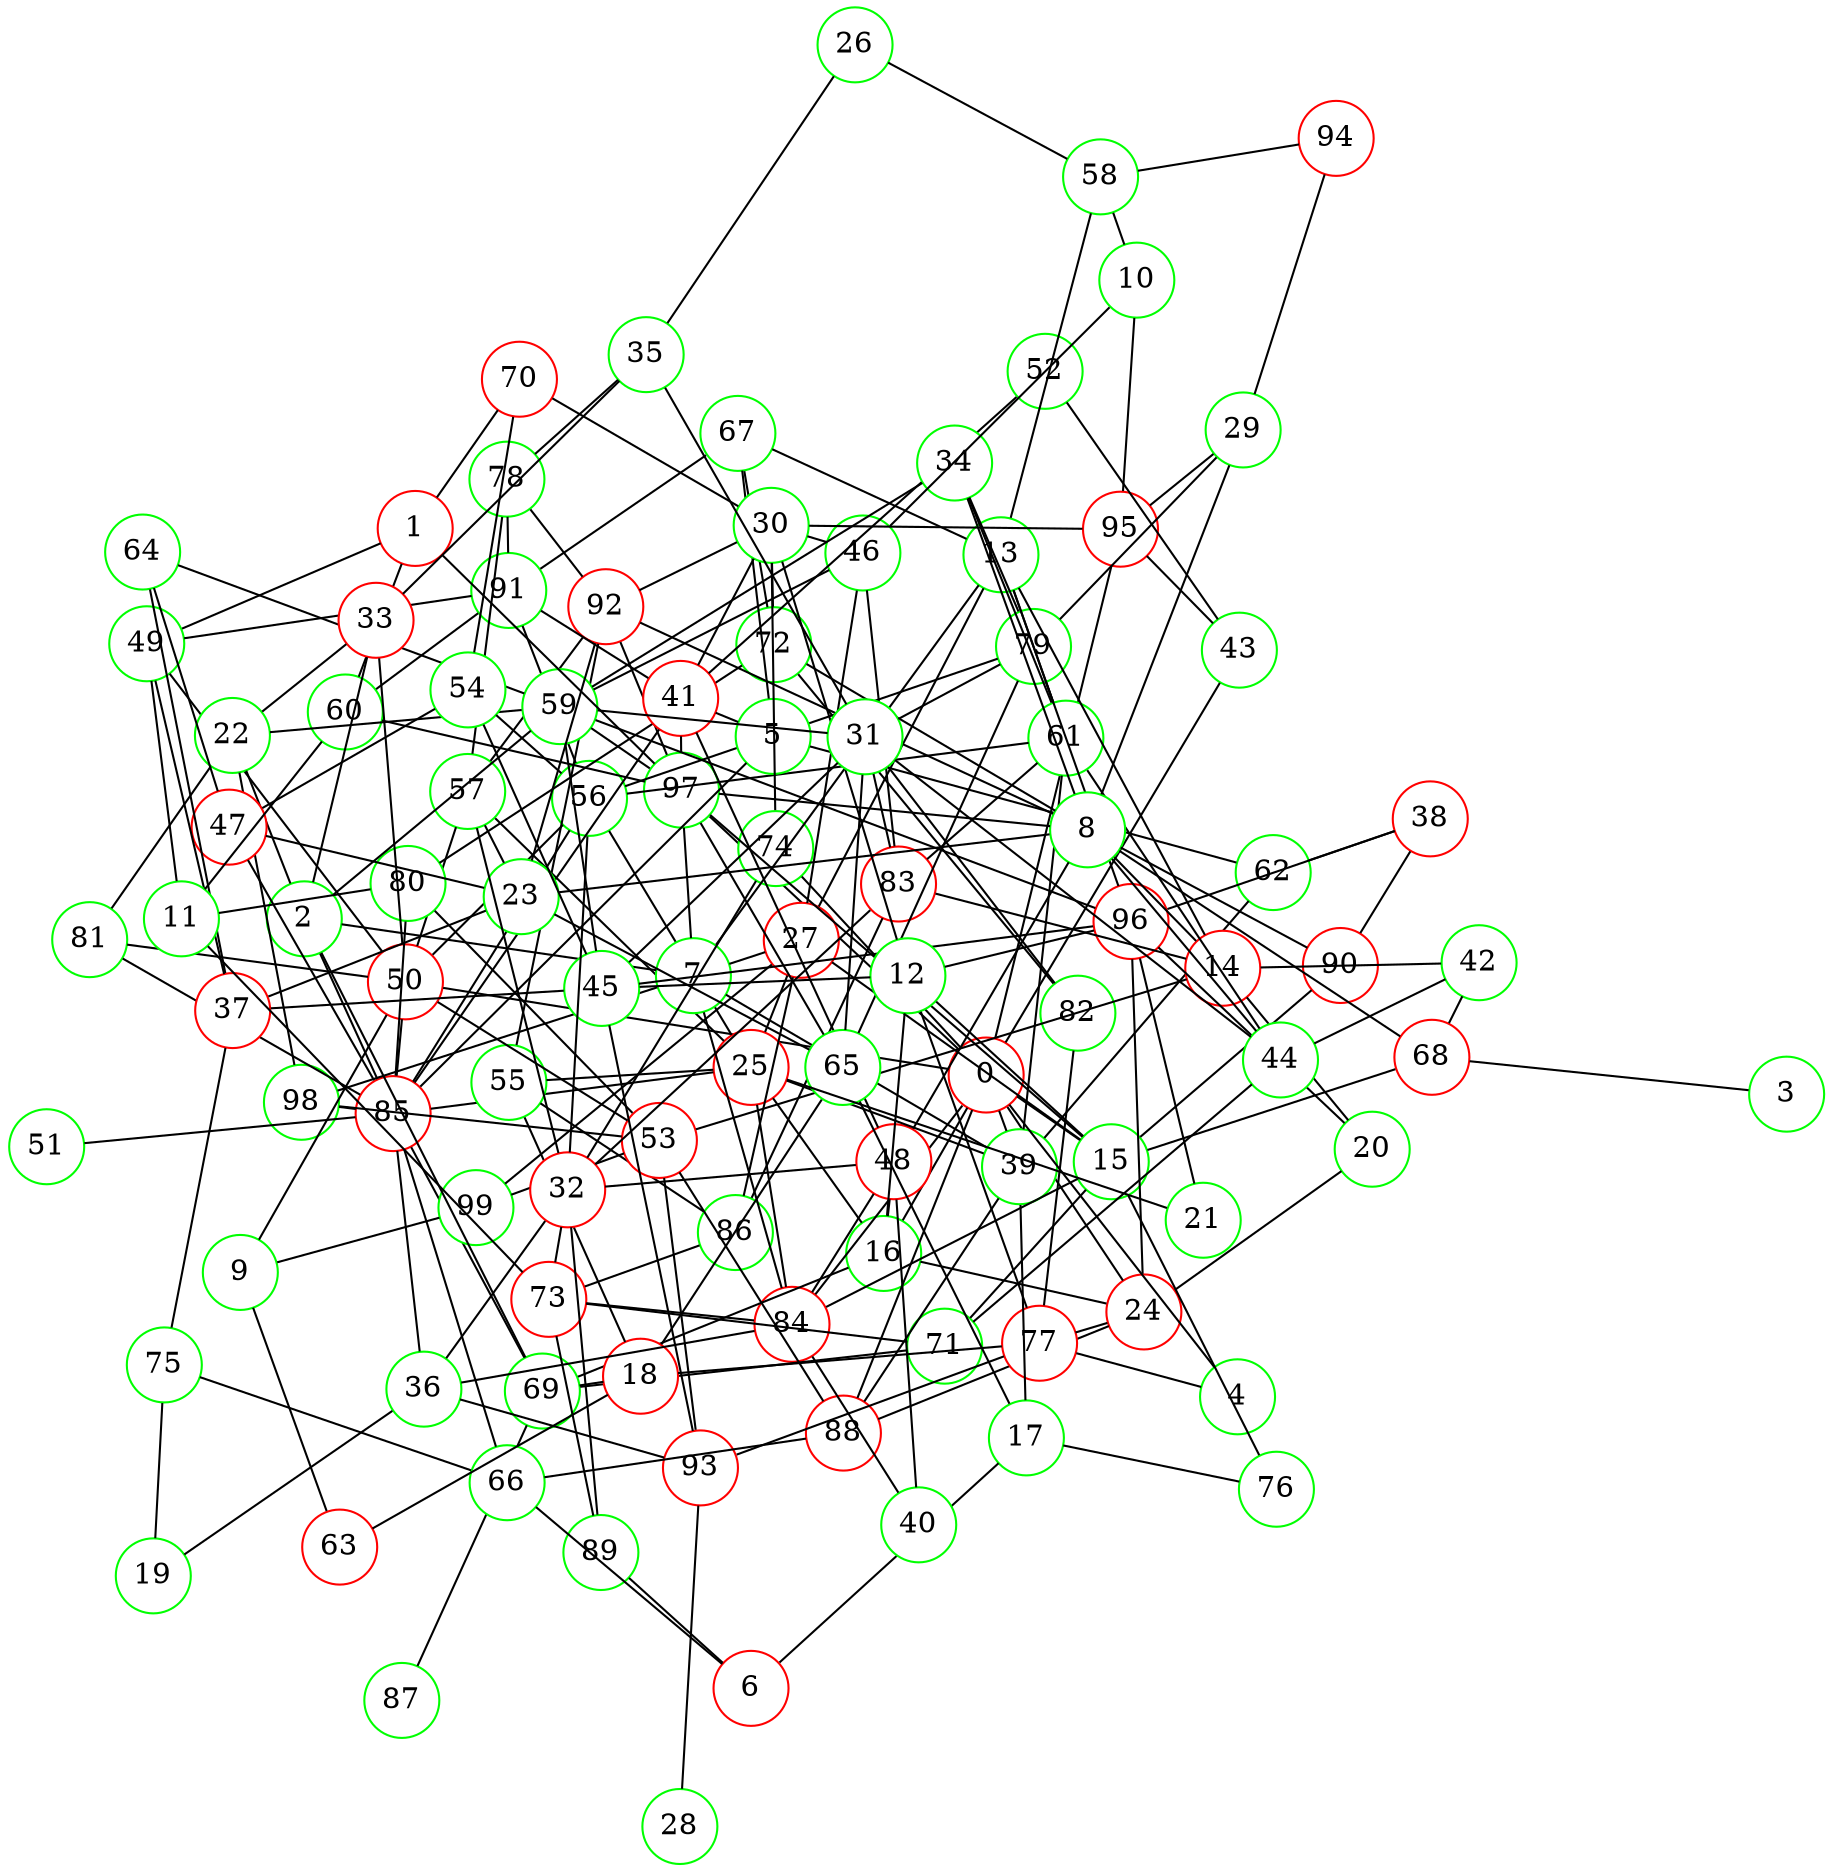 graph {
graph ["layout"="fdp"]
node ["style"="filled","fillcolor"="white","fixedsize"="true","shape"="circle"]
"0" ["color"="red"]
"16" ["color"="green"]
"48" ["color"="red"]
"84" ["color"="red"]
"69" ["color"="green"]
"85" ["color"="red"]
"98" ["color"="green"]
"71" ["color"="green"]
"73" ["color"="red"]
"86" ["color"="green"]
"89" ["color"="green"]
"87" ["color"="green"]
"24" ["color"="red"]
"96" ["color"="red"]
"88" ["color"="red"]
"77" ["color"="red"]
"82" ["color"="green"]
"93" ["color"="red"]
"25" ["color"="red"]
"39" ["color"="green"]
"61" ["color"="green"]
"83" ["color"="red"]
"79" ["color"="green"]
"62" ["color"="green"]
"55" ["color"="green"]
"92" ["color"="red"]
"97" ["color"="green"]
"56" ["color"="green"]
"91" ["color"="green"]
"57" ["color"="green"]
"78" ["color"="green"]
"27" ["color"="red"]
"99" ["color"="green"]
"46" ["color"="green"]
"59" ["color"="green"]
"64" ["color"="green"]
"50" ["color"="red"]
"81" ["color"="green"]
"53" ["color"="red"]
"80" ["color"="green"]
"4" ["color"="green"]
"74" ["color"="green"]
"43" ["color"="green"]
"52" ["color"="green"]
"95" ["color"="red"]
"15" ["color"="green"]
"68" ["color"="red"]
"90" ["color"="red"]
"76" ["color"="green"]
"1" ["color"="red"]
"49" ["color"="green"]
"70" ["color"="red"]
"60" ["color"="green"]
"2" ["color"="green"]
"33" ["color"="red"]
"35" ["color"="green"]
"22" ["color"="green"]
"7" ["color"="green"]
"13" ["color"="green"]
"67" ["color"="green"]
"72" ["color"="green"]
"58" ["color"="green"]
"94" ["color"="red"]
"14" ["color"="red"]
"20" ["color"="green"]
"42" ["color"="green"]
"44" ["color"="green"]
"3" ["color"="green"]
"5" ["color"="green"]
"41" ["color"="red"]
"6" ["color"="red"]
"17" ["color"="green"]
"65" ["color"="green"]
"66" ["color"="green"]
"75" ["color"="green"]
"8" ["color"="green"]
"34" ["color"="green"]
"23" ["color"="green"]
"37" ["color"="red"]
"45" ["color"="green"]
"54" ["color"="green"]
"47" ["color"="red"]
"29" ["color"="green"]
"9" ["color"="green"]
"63" ["color"="red"]
"10" ["color"="green"]
"11" ["color"="green"]
"12" ["color"="green"]
"30" ["color"="green"]
"18" ["color"="red"]
"19" ["color"="green"]
"36" ["color"="green"]
"21" ["color"="green"]
"26" ["color"="green"]
"28" ["color"="green"]
"31" ["color"="green"]
"32" ["color"="red"]
"38" ["color"="red"]
"40" ["color"="green"]
"51" ["color"="green"]
"0" -- "16"
"0" -- "97"
"0" -- "50"
"0" -- "4"
"0" -- "84"
"0" -- "39"
"0" -- "24"
"0" -- "88"
"0" -- "74"
"0" -- "43"
"0" -- "15"
"0" -- "95"
"16" -- "48"
"16" -- "69"
"16" -- "24"
"16" -- "25"
"48" -- "84"
"69" -- "85"
"69" -- "71"
"69" -- "87"
"85" -- "98"
"71" -- "73"
"73" -- "84"
"73" -- "86"
"73" -- "89"
"24" -- "96"
"24" -- "88"
"24" -- "77"
"77" -- "82"
"77" -- "93"
"25" -- "84"
"25" -- "85"
"25" -- "39"
"25" -- "55"
"25" -- "56"
"25" -- "57"
"25" -- "27"
"39" -- "88"
"39" -- "61"
"39" -- "62"
"61" -- "83"
"61" -- "79"
"83" -- "86"
"55" -- "86"
"55" -- "92"
"92" -- "97"
"56" -- "85"
"56" -- "91"
"56" -- "61"
"56" -- "79"
"57" -- "92"
"57" -- "78"
"78" -- "91"
"78" -- "92"
"27" -- "99"
"27" -- "86"
"27" -- "46"
"46" -- "83"
"46" -- "59"
"59" -- "64"
"59" -- "96"
"59" -- "97"
"50" -- "81"
"50" -- "53"
"50" -- "85"
"50" -- "56"
"50" -- "57"
"81" -- "85"
"53" -- "80"
"53" -- "98"
"53" -- "99"
"53" -- "88"
"53" -- "93"
"80" -- "85"
"4" -- "77"
"43" -- "52"
"43" -- "95"
"15" -- "97"
"15" -- "68"
"15" -- "84"
"15" -- "71"
"15" -- "90"
"15" -- "27"
"15" -- "76"
"1" -- "49"
"1" -- "97"
"1" -- "70"
"1" -- "60"
"49" -- "50"
"49" -- "91"
"60" -- "97"
"60" -- "91"
"2" -- "33"
"2" -- "69"
"2" -- "85"
"2" -- "22"
"2" -- "7"
"2" -- "59"
"33" -- "50"
"33" -- "35"
"35" -- "78"
"22" -- "33"
"22" -- "81"
"22" -- "98"
"22" -- "59"
"7" -- "97"
"7" -- "98"
"7" -- "84"
"7" -- "39"
"7" -- "27"
"7" -- "13"
"13" -- "96"
"13" -- "67"
"13" -- "58"
"13" -- "27"
"13" -- "61"
"13" -- "14"
"67" -- "72"
"67" -- "91"
"72" -- "80"
"72" -- "82"
"58" -- "94"
"14" -- "83"
"14" -- "20"
"14" -- "53"
"14" -- "42"
"20" -- "96"
"20" -- "24"
"42" -- "68"
"42" -- "44"
"44" -- "71"
"44" -- "61"
"3" -- "68"
"5" -- "67"
"5" -- "85"
"5" -- "41"
"5" -- "62"
"41" -- "48"
"41" -- "97"
"41" -- "52"
"41" -- "85"
"41" -- "91"
"6" -- "17"
"6" -- "66"
"6" -- "89"
"17" -- "65"
"17" -- "39"
"17" -- "76"
"65" -- "97"
"65" -- "79"
"66" -- "85"
"66" -- "88"
"66" -- "75"
"8" -- "48"
"8" -- "97"
"8" -- "34"
"8" -- "68"
"8" -- "23"
"8" -- "72"
"8" -- "90"
"8" -- "44"
"8" -- "92"
"8" -- "29"
"8" -- "14"
"34" -- "59"
"34" -- "61"
"34" -- "79"
"23" -- "65"
"23" -- "37"
"23" -- "57"
"23" -- "92"
"23" -- "47"
"37" -- "64"
"37" -- "49"
"37" -- "75"
"37" -- "45"
"45" -- "96"
"45" -- "54"
"45" -- "59"
"45" -- "93"
"54" -- "70"
"54" -- "56"
"47" -- "64"
"47" -- "85"
"47" -- "54"
"29" -- "94"
"29" -- "79"
"29" -- "95"
"9" -- "50"
"9" -- "99"
"9" -- "63"
"10" -- "58"
"10" -- "46"
"10" -- "95"
"11" -- "80"
"11" -- "49"
"11" -- "73"
"11" -- "60"
"12" -- "16"
"12" -- "96"
"12" -- "45"
"12" -- "77"
"12" -- "30"
"12" -- "15"
"30" -- "70"
"30" -- "72"
"30" -- "41"
"30" -- "74"
"30" -- "92"
"30" -- "46"
"30" -- "95"
"18" -- "65"
"18" -- "69"
"18" -- "55"
"18" -- "77"
"18" -- "63"
"19" -- "36"
"19" -- "75"
"36" -- "84"
"36" -- "85"
"36" -- "93"
"21" -- "96"
"21" -- "25"
"26" -- "35"
"26" -- "58"
"28" -- "93"
"31" -- "65"
"31" -- "82"
"31" -- "35"
"31" -- "83"
"31" -- "59"
"31" -- "44"
"31" -- "45"
"31" -- "79"
"32" -- "48"
"32" -- "83"
"32" -- "36"
"32" -- "56"
"32" -- "57"
"32" -- "73"
"32" -- "89"
"32" -- "74"
"38" -- "96"
"38" -- "90"
"38" -- "62"
"40" -- "48"
"40" -- "84"
"51" -- "85"
}